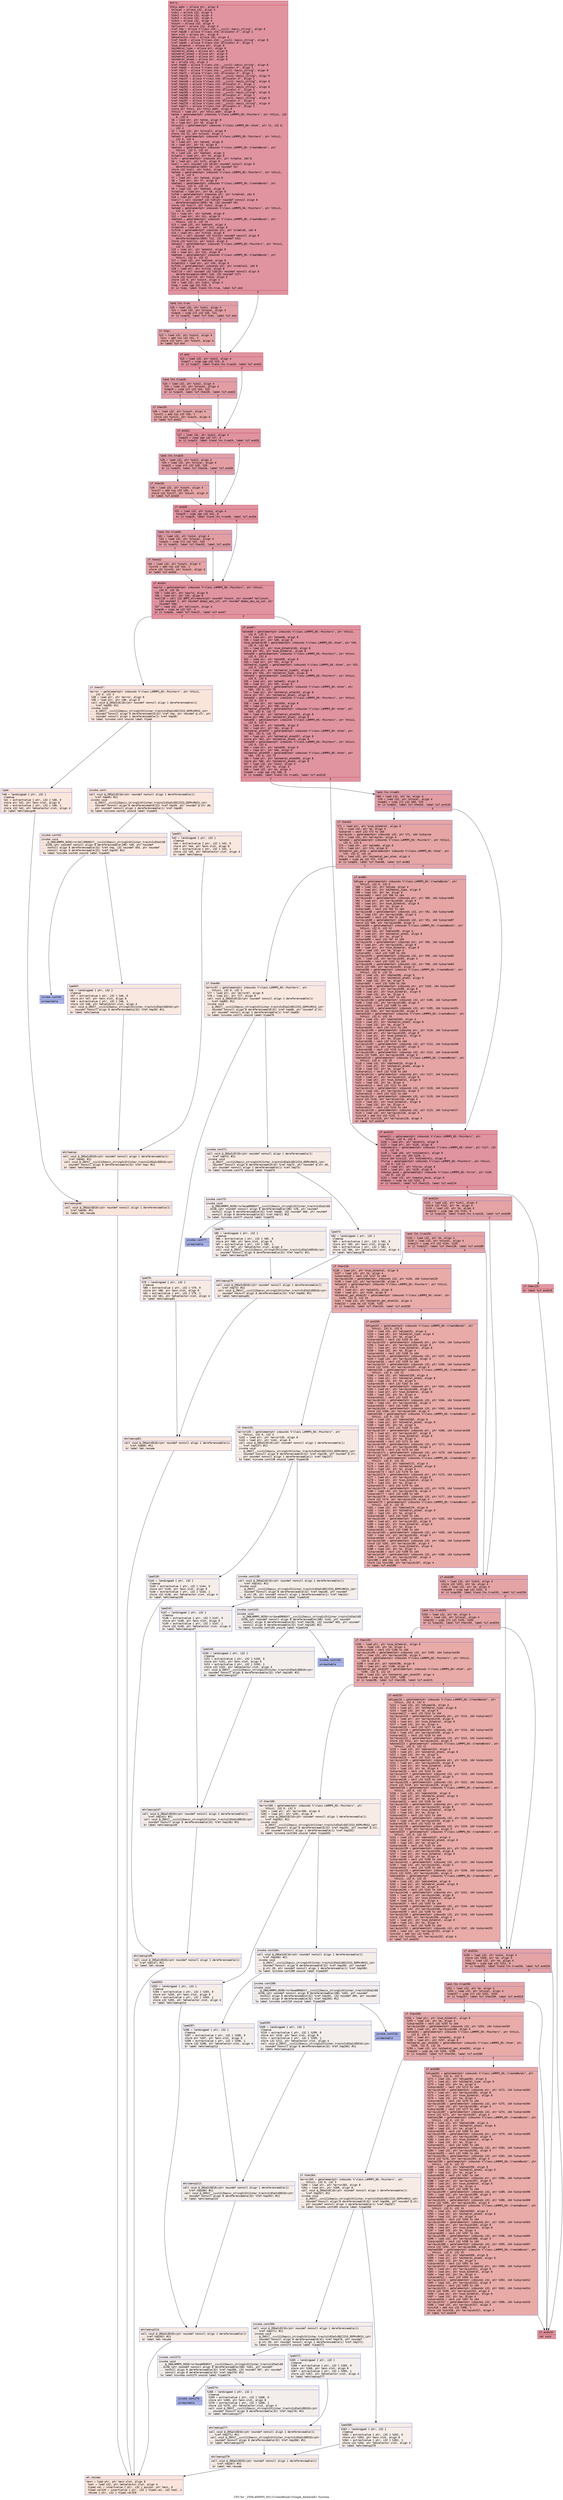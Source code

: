 digraph "CFG for '_ZN9LAMMPS_NS11CreateBonds15single_dihedralEv' function" {
	label="CFG for '_ZN9LAMMPS_NS11CreateBonds15single_dihedralEv' function";

	Node0x56446339e780 [shape=record,color="#b70d28ff", style=filled, fillcolor="#b70d2870" fontname="Courier",label="{entry:\l|  %this.addr = alloca ptr, align 8\l  %nlocal = alloca i32, align 4\l  %idx1 = alloca i32, align 4\l  %idx2 = alloca i32, align 4\l  %idx3 = alloca i32, align 4\l  %idx4 = alloca i32, align 4\l  %count = alloca i32, align 4\l  %allcount = alloca i32, align 4\l  %ref.tmp = alloca %\"class.std::__cxx11::basic_string\", align 8\l  %ref.tmp38 = alloca %\"class.std::allocator.4\", align 1\l  %exn.slot = alloca ptr, align 8\l  %ehselector.slot = alloca i32, align 4\l  %ref.tmp39 = alloca %\"class.std::__cxx11::basic_string\", align 8\l  %ref.tmp40 = alloca %\"class.std::allocator.4\", align 1\l  %num_dihedral = alloca ptr, align 8\l  %dihedral_type = alloca ptr, align 8\l  %dihedral_atom1 = alloca ptr, align 8\l  %dihedral_atom2 = alloca ptr, align 8\l  %dihedral_atom3 = alloca ptr, align 8\l  %dihedral_atom4 = alloca ptr, align 8\l  %m = alloca i32, align 4\l  %ref.tmp68 = alloca %\"class.std::__cxx11::basic_string\", align 8\l  %ref.tmp69 = alloca %\"class.std::allocator.4\", align 1\l  %ref.tmp72 = alloca %\"class.std::__cxx11::basic_string\", align 8\l  %ref.tmp73 = alloca %\"class.std::allocator.4\", align 1\l  %ref.tmp136 = alloca %\"class.std::__cxx11::basic_string\", align 8\l  %ref.tmp137 = alloca %\"class.std::allocator.4\", align 1\l  %ref.tmp140 = alloca %\"class.std::__cxx11::basic_string\", align 8\l  %ref.tmp141 = alloca %\"class.std::allocator.4\", align 1\l  %ref.tmp201 = alloca %\"class.std::__cxx11::basic_string\", align 8\l  %ref.tmp202 = alloca %\"class.std::allocator.4\", align 1\l  %ref.tmp205 = alloca %\"class.std::__cxx11::basic_string\", align 8\l  %ref.tmp206 = alloca %\"class.std::allocator.4\", align 1\l  %ref.tmp266 = alloca %\"class.std::__cxx11::basic_string\", align 8\l  %ref.tmp267 = alloca %\"class.std::allocator.4\", align 1\l  %ref.tmp270 = alloca %\"class.std::__cxx11::basic_string\", align 8\l  %ref.tmp271 = alloca %\"class.std::allocator.4\", align 1\l  store ptr %this, ptr %this.addr, align 8\l  %this1 = load ptr, ptr %this.addr, align 8\l  %atom = getelementptr inbounds %\"class.LAMMPS_NS::Pointers\", ptr %this1, i32\l... 0, i32 6\l  %0 = load ptr, ptr %atom, align 8\l  %1 = load ptr, ptr %0, align 8\l  %nlocal2 = getelementptr inbounds %\"class.LAMMPS_NS::Atom\", ptr %1, i32 0,\l... i32 4\l  %2 = load i32, ptr %nlocal2, align 8\l  store i32 %2, ptr %nlocal, align 4\l  %atom3 = getelementptr inbounds %\"class.LAMMPS_NS::Pointers\", ptr %this1,\l... i32 0, i32 6\l  %3 = load ptr, ptr %atom3, align 8\l  %4 = load ptr, ptr %3, align 8\l  %datom1 = getelementptr inbounds %\"class.LAMMPS_NS::CreateBonds\", ptr\l... %this1, i32 0, i32 12\l  %5 = load i32, ptr %datom1, align 4\l  %vtable = load ptr, ptr %4, align 8\l  %vfn = getelementptr inbounds ptr, ptr %vtable, i64 8\l  %6 = load ptr, ptr %vfn, align 8\l  %call = call noundef i32 %6(ptr noundef nonnull align 8\l... dereferenceable(1856) %4, i32 noundef %5)\l  store i32 %call, ptr %idx1, align 4\l  %atom4 = getelementptr inbounds %\"class.LAMMPS_NS::Pointers\", ptr %this1,\l... i32 0, i32 6\l  %7 = load ptr, ptr %atom4, align 8\l  %8 = load ptr, ptr %7, align 8\l  %datom2 = getelementptr inbounds %\"class.LAMMPS_NS::CreateBonds\", ptr\l... %this1, i32 0, i32 13\l  %9 = load i32, ptr %datom2, align 8\l  %vtable5 = load ptr, ptr %8, align 8\l  %vfn6 = getelementptr inbounds ptr, ptr %vtable5, i64 8\l  %10 = load ptr, ptr %vfn6, align 8\l  %call7 = call noundef i32 %10(ptr noundef nonnull align 8\l... dereferenceable(1856) %8, i32 noundef %9)\l  store i32 %call7, ptr %idx2, align 4\l  %atom8 = getelementptr inbounds %\"class.LAMMPS_NS::Pointers\", ptr %this1,\l... i32 0, i32 6\l  %11 = load ptr, ptr %atom8, align 8\l  %12 = load ptr, ptr %11, align 8\l  %datom3 = getelementptr inbounds %\"class.LAMMPS_NS::CreateBonds\", ptr\l... %this1, i32 0, i32 14\l  %13 = load i32, ptr %datom3, align 4\l  %vtable9 = load ptr, ptr %12, align 8\l  %vfn10 = getelementptr inbounds ptr, ptr %vtable9, i64 8\l  %14 = load ptr, ptr %vfn10, align 8\l  %call11 = call noundef i32 %14(ptr noundef nonnull align 8\l... dereferenceable(1856) %12, i32 noundef %13)\l  store i32 %call11, ptr %idx3, align 4\l  %atom12 = getelementptr inbounds %\"class.LAMMPS_NS::Pointers\", ptr %this1,\l... i32 0, i32 6\l  %15 = load ptr, ptr %atom12, align 8\l  %16 = load ptr, ptr %15, align 8\l  %datom4 = getelementptr inbounds %\"class.LAMMPS_NS::CreateBonds\", ptr\l... %this1, i32 0, i32 15\l  %17 = load i32, ptr %datom4, align 8\l  %vtable13 = load ptr, ptr %16, align 8\l  %vfn14 = getelementptr inbounds ptr, ptr %vtable13, i64 8\l  %18 = load ptr, ptr %vfn14, align 8\l  %call15 = call noundef i32 %18(ptr noundef nonnull align 8\l... dereferenceable(1856) %16, i32 noundef %17)\l  store i32 %call15, ptr %idx4, align 4\l  store i32 0, ptr %count, align 4\l  %19 = load i32, ptr %idx1, align 4\l  %cmp = icmp sge i32 %19, 0\l  br i1 %cmp, label %land.lhs.true, label %if.end\l|{<s0>T|<s1>F}}"];
	Node0x56446339e780:s0 -> Node0x5644633a4210[tooltip="entry -> land.lhs.true\nProbability 50.00%" ];
	Node0x56446339e780:s1 -> Node0x5644633a4290[tooltip="entry -> if.end\nProbability 50.00%" ];
	Node0x5644633a4210 [shape=record,color="#3d50c3ff", style=filled, fillcolor="#be242e70" fontname="Courier",label="{land.lhs.true:\l|  %20 = load i32, ptr %idx1, align 4\l  %21 = load i32, ptr %nlocal, align 4\l  %cmp16 = icmp slt i32 %20, %21\l  br i1 %cmp16, label %if.then, label %if.end\l|{<s0>T|<s1>F}}"];
	Node0x5644633a4210:s0 -> Node0x5644633a4560[tooltip="land.lhs.true -> if.then\nProbability 50.00%" ];
	Node0x5644633a4210:s1 -> Node0x5644633a4290[tooltip="land.lhs.true -> if.end\nProbability 50.00%" ];
	Node0x5644633a4560 [shape=record,color="#3d50c3ff", style=filled, fillcolor="#c5333470" fontname="Courier",label="{if.then:\l|  %22 = load i32, ptr %count, align 4\l  %inc = add nsw i32 %22, 1\l  store i32 %inc, ptr %count, align 4\l  br label %if.end\l}"];
	Node0x5644633a4560 -> Node0x5644633a4290[tooltip="if.then -> if.end\nProbability 100.00%" ];
	Node0x5644633a4290 [shape=record,color="#b70d28ff", style=filled, fillcolor="#b70d2870" fontname="Courier",label="{if.end:\l|  %23 = load i32, ptr %idx2, align 4\l  %cmp17 = icmp sge i32 %23, 0\l  br i1 %cmp17, label %land.lhs.true18, label %if.end22\l|{<s0>T|<s1>F}}"];
	Node0x5644633a4290:s0 -> Node0x5644633a49f0[tooltip="if.end -> land.lhs.true18\nProbability 50.00%" ];
	Node0x5644633a4290:s1 -> Node0x5644633a4a70[tooltip="if.end -> if.end22\nProbability 50.00%" ];
	Node0x5644633a49f0 [shape=record,color="#3d50c3ff", style=filled, fillcolor="#be242e70" fontname="Courier",label="{land.lhs.true18:\l|  %24 = load i32, ptr %idx2, align 4\l  %25 = load i32, ptr %nlocal, align 4\l  %cmp19 = icmp slt i32 %24, %25\l  br i1 %cmp19, label %if.then20, label %if.end22\l|{<s0>T|<s1>F}}"];
	Node0x5644633a49f0:s0 -> Node0x5644633a4d80[tooltip="land.lhs.true18 -> if.then20\nProbability 50.00%" ];
	Node0x5644633a49f0:s1 -> Node0x5644633a4a70[tooltip="land.lhs.true18 -> if.end22\nProbability 50.00%" ];
	Node0x5644633a4d80 [shape=record,color="#3d50c3ff", style=filled, fillcolor="#c5333470" fontname="Courier",label="{if.then20:\l|  %26 = load i32, ptr %count, align 4\l  %inc21 = add nsw i32 %26, 1\l  store i32 %inc21, ptr %count, align 4\l  br label %if.end22\l}"];
	Node0x5644633a4d80 -> Node0x5644633a4a70[tooltip="if.then20 -> if.end22\nProbability 100.00%" ];
	Node0x5644633a4a70 [shape=record,color="#b70d28ff", style=filled, fillcolor="#b70d2870" fontname="Courier",label="{if.end22:\l|  %27 = load i32, ptr %idx3, align 4\l  %cmp23 = icmp sge i32 %27, 0\l  br i1 %cmp23, label %land.lhs.true24, label %if.end28\l|{<s0>T|<s1>F}}"];
	Node0x5644633a4a70:s0 -> Node0x5644633a51f0[tooltip="if.end22 -> land.lhs.true24\nProbability 50.00%" ];
	Node0x5644633a4a70:s1 -> Node0x5644633a5270[tooltip="if.end22 -> if.end28\nProbability 50.00%" ];
	Node0x5644633a51f0 [shape=record,color="#3d50c3ff", style=filled, fillcolor="#be242e70" fontname="Courier",label="{land.lhs.true24:\l|  %28 = load i32, ptr %idx3, align 4\l  %29 = load i32, ptr %nlocal, align 4\l  %cmp25 = icmp slt i32 %28, %29\l  br i1 %cmp25, label %if.then26, label %if.end28\l|{<s0>T|<s1>F}}"];
	Node0x5644633a51f0:s0 -> Node0x5644633a5580[tooltip="land.lhs.true24 -> if.then26\nProbability 50.00%" ];
	Node0x5644633a51f0:s1 -> Node0x5644633a5270[tooltip="land.lhs.true24 -> if.end28\nProbability 50.00%" ];
	Node0x5644633a5580 [shape=record,color="#3d50c3ff", style=filled, fillcolor="#c5333470" fontname="Courier",label="{if.then26:\l|  %30 = load i32, ptr %count, align 4\l  %inc27 = add nsw i32 %30, 1\l  store i32 %inc27, ptr %count, align 4\l  br label %if.end28\l}"];
	Node0x5644633a5580 -> Node0x5644633a5270[tooltip="if.then26 -> if.end28\nProbability 100.00%" ];
	Node0x5644633a5270 [shape=record,color="#b70d28ff", style=filled, fillcolor="#b70d2870" fontname="Courier",label="{if.end28:\l|  %31 = load i32, ptr %idx4, align 4\l  %cmp29 = icmp sge i32 %31, 0\l  br i1 %cmp29, label %land.lhs.true30, label %if.end34\l|{<s0>T|<s1>F}}"];
	Node0x5644633a5270:s0 -> Node0x5644633a59f0[tooltip="if.end28 -> land.lhs.true30\nProbability 50.00%" ];
	Node0x5644633a5270:s1 -> Node0x5644633a5a70[tooltip="if.end28 -> if.end34\nProbability 50.00%" ];
	Node0x5644633a59f0 [shape=record,color="#3d50c3ff", style=filled, fillcolor="#be242e70" fontname="Courier",label="{land.lhs.true30:\l|  %32 = load i32, ptr %idx4, align 4\l  %33 = load i32, ptr %nlocal, align 4\l  %cmp31 = icmp slt i32 %32, %33\l  br i1 %cmp31, label %if.then32, label %if.end34\l|{<s0>T|<s1>F}}"];
	Node0x5644633a59f0:s0 -> Node0x5644633a5d80[tooltip="land.lhs.true30 -> if.then32\nProbability 50.00%" ];
	Node0x5644633a59f0:s1 -> Node0x5644633a5a70[tooltip="land.lhs.true30 -> if.end34\nProbability 50.00%" ];
	Node0x5644633a5d80 [shape=record,color="#3d50c3ff", style=filled, fillcolor="#c5333470" fontname="Courier",label="{if.then32:\l|  %34 = load i32, ptr %count, align 4\l  %inc33 = add nsw i32 %34, 1\l  store i32 %inc33, ptr %count, align 4\l  br label %if.end34\l}"];
	Node0x5644633a5d80 -> Node0x5644633a5a70[tooltip="if.then32 -> if.end34\nProbability 100.00%" ];
	Node0x5644633a5a70 [shape=record,color="#b70d28ff", style=filled, fillcolor="#b70d2870" fontname="Courier",label="{if.end34:\l|  %world = getelementptr inbounds %\"class.LAMMPS_NS::Pointers\", ptr %this1,\l... i32 0, i32 16\l  %35 = load ptr, ptr %world, align 8\l  %36 = load ptr, ptr %35, align 8\l  %call35 = call i32 @MPI_Allreduce(ptr noundef %count, ptr noundef %allcount,\l... i32 noundef 1, ptr noundef @ompi_mpi_int, ptr noundef @ompi_mpi_op_sum, ptr\l... noundef %36)\l  %37 = load i32, ptr %allcount, align 4\l  %cmp36 = icmp ne i32 %37, 4\l  br i1 %cmp36, label %if.then37, label %if.end47\l|{<s0>T|<s1>F}}"];
	Node0x5644633a5a70:s0 -> Node0x5644633a65b0[tooltip="if.end34 -> if.then37\nProbability 0.00%" ];
	Node0x5644633a5a70:s1 -> Node0x5644633a6600[tooltip="if.end34 -> if.end47\nProbability 100.00%" ];
	Node0x5644633a65b0 [shape=record,color="#3d50c3ff", style=filled, fillcolor="#f4c5ad70" fontname="Courier",label="{if.then37:\l|  %error = getelementptr inbounds %\"class.LAMMPS_NS::Pointers\", ptr %this1,\l... i32 0, i32 3\l  %38 = load ptr, ptr %error, align 8\l  %39 = load ptr, ptr %38, align 8\l  call void @_ZNSaIcEC1Ev(ptr noundef nonnull align 1 dereferenceable(1)\l... %ref.tmp38) #11\l  invoke void\l... @_ZNSt7__cxx1112basic_stringIcSt11char_traitsIcESaIcEEC2IS3_EEPKcRKS3_(ptr\l... noundef nonnull align 8 dereferenceable(32) %ref.tmp, ptr noundef @.str, ptr\l... noundef nonnull align 1 dereferenceable(1) %ref.tmp38)\l          to label %invoke.cont unwind label %lpad\l}"];
	Node0x5644633a65b0 -> Node0x5644633a6a90[tooltip="if.then37 -> invoke.cont\nProbability 50.00%" ];
	Node0x5644633a65b0 -> Node0x5644633a6b10[tooltip="if.then37 -> lpad\nProbability 50.00%" ];
	Node0x5644633a6a90 [shape=record,color="#3d50c3ff", style=filled, fillcolor="#f3c7b170" fontname="Courier",label="{invoke.cont:\l|  call void @_ZNSaIcEC1Ev(ptr noundef nonnull align 1 dereferenceable(1)\l... %ref.tmp40) #11\l  invoke void\l... @_ZNSt7__cxx1112basic_stringIcSt11char_traitsIcESaIcEEC2IS3_EEPKcRKS3_(ptr\l... noundef nonnull align 8 dereferenceable(32) %ref.tmp39, ptr noundef @.str.38,\l... ptr noundef nonnull align 1 dereferenceable(1) %ref.tmp40)\l          to label %invoke.cont42 unwind label %lpad41\l}"];
	Node0x5644633a6a90 -> Node0x5644633a6e30[tooltip="invoke.cont -> invoke.cont42\nProbability 50.00%" ];
	Node0x5644633a6a90 -> Node0x5644633a6e80[tooltip="invoke.cont -> lpad41\nProbability 50.00%" ];
	Node0x5644633a6e30 [shape=record,color="#3d50c3ff", style=filled, fillcolor="#f1ccb870" fontname="Courier",label="{invoke.cont42:\l|  invoke void\l... @_ZN9LAMMPS_NS5Error3allERKNSt7__cxx1112basic_stringIcSt11char_traitsIcESaIcEE\l...EiS8_(ptr noundef nonnull align 8 dereferenceable(196) %39, ptr noundef\l... nonnull align 8 dereferenceable(32) %ref.tmp, i32 noundef 454, ptr noundef\l... nonnull align 8 dereferenceable(32) %ref.tmp39) #12\l          to label %invoke.cont44 unwind label %lpad43\l}"];
	Node0x5644633a6e30 -> Node0x5644633a6de0[tooltip="invoke.cont42 -> invoke.cont44\nProbability 0.00%" ];
	Node0x5644633a6e30 -> Node0x5644633a2b10[tooltip="invoke.cont42 -> lpad43\nProbability 100.00%" ];
	Node0x5644633a6de0 [shape=record,color="#3d50c3ff", style=filled, fillcolor="#4358cb70" fontname="Courier",label="{invoke.cont44:\l|  unreachable\l}"];
	Node0x5644633a6b10 [shape=record,color="#3d50c3ff", style=filled, fillcolor="#f3c7b170" fontname="Courier",label="{lpad:\l|  %40 = landingpad \{ ptr, i32 \}\l          cleanup\l  %41 = extractvalue \{ ptr, i32 \} %40, 0\l  store ptr %41, ptr %exn.slot, align 8\l  %42 = extractvalue \{ ptr, i32 \} %40, 1\l  store i32 %42, ptr %ehselector.slot, align 4\l  br label %ehcleanup46\l}"];
	Node0x5644633a6b10 -> Node0x5644633a3010[tooltip="lpad -> ehcleanup46\nProbability 100.00%" ];
	Node0x5644633a6e80 [shape=record,color="#3d50c3ff", style=filled, fillcolor="#f1ccb870" fontname="Courier",label="{lpad41:\l|  %43 = landingpad \{ ptr, i32 \}\l          cleanup\l  %44 = extractvalue \{ ptr, i32 \} %43, 0\l  store ptr %44, ptr %exn.slot, align 8\l  %45 = extractvalue \{ ptr, i32 \} %43, 1\l  store i32 %45, ptr %ehselector.slot, align 4\l  br label %ehcleanup\l}"];
	Node0x5644633a6e80 -> Node0x5644633a7f60[tooltip="lpad41 -> ehcleanup\nProbability 100.00%" ];
	Node0x5644633a2b10 [shape=record,color="#3d50c3ff", style=filled, fillcolor="#f1ccb870" fontname="Courier",label="{lpad43:\l|  %46 = landingpad \{ ptr, i32 \}\l          cleanup\l  %47 = extractvalue \{ ptr, i32 \} %46, 0\l  store ptr %47, ptr %exn.slot, align 8\l  %48 = extractvalue \{ ptr, i32 \} %46, 1\l  store i32 %48, ptr %ehselector.slot, align 4\l  call void @_ZNSt7__cxx1112basic_stringIcSt11char_traitsIcESaIcEED1Ev(ptr\l... noundef nonnull align 8 dereferenceable(32) %ref.tmp39) #11\l  br label %ehcleanup\l}"];
	Node0x5644633a2b10 -> Node0x5644633a7f60[tooltip="lpad43 -> ehcleanup\nProbability 100.00%" ];
	Node0x5644633a7f60 [shape=record,color="#3d50c3ff", style=filled, fillcolor="#f2cab570" fontname="Courier",label="{ehcleanup:\l|  call void @_ZNSaIcED1Ev(ptr noundef nonnull align 1 dereferenceable(1)\l... %ref.tmp40) #11\l  call void @_ZNSt7__cxx1112basic_stringIcSt11char_traitsIcESaIcEED1Ev(ptr\l... noundef nonnull align 8 dereferenceable(32) %ref.tmp) #11\l  br label %ehcleanup46\l}"];
	Node0x5644633a7f60 -> Node0x5644633a3010[tooltip="ehcleanup -> ehcleanup46\nProbability 100.00%" ];
	Node0x5644633a3010 [shape=record,color="#3d50c3ff", style=filled, fillcolor="#f4c5ad70" fontname="Courier",label="{ehcleanup46:\l|  call void @_ZNSaIcED1Ev(ptr noundef nonnull align 1 dereferenceable(1)\l... %ref.tmp38) #11\l  br label %eh.resume\l}"];
	Node0x5644633a3010 -> Node0x5644633a9000[tooltip="ehcleanup46 -> eh.resume\nProbability 100.00%" ];
	Node0x5644633a6600 [shape=record,color="#b70d28ff", style=filled, fillcolor="#b70d2870" fontname="Courier",label="{if.end47:\l|  %atom48 = getelementptr inbounds %\"class.LAMMPS_NS::Pointers\", ptr %this1,\l... i32 0, i32 6\l  %49 = load ptr, ptr %atom48, align 8\l  %50 = load ptr, ptr %49, align 8\l  %num_dihedral49 = getelementptr inbounds %\"class.LAMMPS_NS::Atom\", ptr %50,\l... i32 0, i32 68\l  %51 = load ptr, ptr %num_dihedral49, align 8\l  store ptr %51, ptr %num_dihedral, align 8\l  %atom50 = getelementptr inbounds %\"class.LAMMPS_NS::Pointers\", ptr %this1,\l... i32 0, i32 6\l  %52 = load ptr, ptr %atom50, align 8\l  %53 = load ptr, ptr %52, align 8\l  %dihedral_type51 = getelementptr inbounds %\"class.LAMMPS_NS::Atom\", ptr %53,\l... i32 0, i32 69\l  %54 = load ptr, ptr %dihedral_type51, align 8\l  store ptr %54, ptr %dihedral_type, align 8\l  %atom52 = getelementptr inbounds %\"class.LAMMPS_NS::Pointers\", ptr %this1,\l... i32 0, i32 6\l  %55 = load ptr, ptr %atom52, align 8\l  %56 = load ptr, ptr %55, align 8\l  %dihedral_atom153 = getelementptr inbounds %\"class.LAMMPS_NS::Atom\", ptr\l... %56, i32 0, i32 70\l  %57 = load ptr, ptr %dihedral_atom153, align 8\l  store ptr %57, ptr %dihedral_atom1, align 8\l  %atom54 = getelementptr inbounds %\"class.LAMMPS_NS::Pointers\", ptr %this1,\l... i32 0, i32 6\l  %58 = load ptr, ptr %atom54, align 8\l  %59 = load ptr, ptr %58, align 8\l  %dihedral_atom255 = getelementptr inbounds %\"class.LAMMPS_NS::Atom\", ptr\l... %59, i32 0, i32 71\l  %60 = load ptr, ptr %dihedral_atom255, align 8\l  store ptr %60, ptr %dihedral_atom2, align 8\l  %atom56 = getelementptr inbounds %\"class.LAMMPS_NS::Pointers\", ptr %this1,\l... i32 0, i32 6\l  %61 = load ptr, ptr %atom56, align 8\l  %62 = load ptr, ptr %61, align 8\l  %dihedral_atom357 = getelementptr inbounds %\"class.LAMMPS_NS::Atom\", ptr\l... %62, i32 0, i32 72\l  %63 = load ptr, ptr %dihedral_atom357, align 8\l  store ptr %63, ptr %dihedral_atom3, align 8\l  %atom58 = getelementptr inbounds %\"class.LAMMPS_NS::Pointers\", ptr %this1,\l... i32 0, i32 6\l  %64 = load ptr, ptr %atom58, align 8\l  %65 = load ptr, ptr %64, align 8\l  %dihedral_atom459 = getelementptr inbounds %\"class.LAMMPS_NS::Atom\", ptr\l... %65, i32 0, i32 73\l  %66 = load ptr, ptr %dihedral_atom459, align 8\l  store ptr %66, ptr %dihedral_atom4, align 8\l  %67 = load i32, ptr %idx2, align 4\l  store i32 %67, ptr %m, align 4\l  %68 = load i32, ptr %m, align 4\l  %cmp60 = icmp sge i32 %68, 0\l  br i1 %cmp60, label %land.lhs.true61, label %if.end120\l|{<s0>T|<s1>F}}"];
	Node0x5644633a6600:s0 -> Node0x5644633aab80[tooltip="if.end47 -> land.lhs.true61\nProbability 50.00%" ];
	Node0x5644633a6600:s1 -> Node0x5644633aabd0[tooltip="if.end47 -> if.end120\nProbability 50.00%" ];
	Node0x5644633aab80 [shape=record,color="#3d50c3ff", style=filled, fillcolor="#be242e70" fontname="Courier",label="{land.lhs.true61:\l|  %69 = load i32, ptr %m, align 4\l  %70 = load i32, ptr %nlocal, align 4\l  %cmp62 = icmp slt i32 %69, %70\l  br i1 %cmp62, label %if.then63, label %if.end120\l|{<s0>T|<s1>F}}"];
	Node0x5644633aab80:s0 -> Node0x5644633aae80[tooltip="land.lhs.true61 -> if.then63\nProbability 50.00%" ];
	Node0x5644633aab80:s1 -> Node0x5644633aabd0[tooltip="land.lhs.true61 -> if.end120\nProbability 50.00%" ];
	Node0x5644633aae80 [shape=record,color="#3d50c3ff", style=filled, fillcolor="#c5333470" fontname="Courier",label="{if.then63:\l|  %71 = load ptr, ptr %num_dihedral, align 8\l  %72 = load i32, ptr %m, align 4\l  %idxprom = sext i32 %72 to i64\l  %arrayidx = getelementptr inbounds i32, ptr %71, i64 %idxprom\l  %73 = load i32, ptr %arrayidx, align 4\l  %atom64 = getelementptr inbounds %\"class.LAMMPS_NS::Pointers\", ptr %this1,\l... i32 0, i32 6\l  %74 = load ptr, ptr %atom64, align 8\l  %75 = load ptr, ptr %74, align 8\l  %dihedral_per_atom = getelementptr inbounds %\"class.LAMMPS_NS::Atom\", ptr\l... %75, i32 0, i32 24\l  %76 = load i32, ptr %dihedral_per_atom, align 4\l  %cmp65 = icmp eq i32 %73, %76\l  br i1 %cmp65, label %if.then66, label %if.end82\l|{<s0>T|<s1>F}}"];
	Node0x5644633aae80:s0 -> Node0x5644633ab6f0[tooltip="if.then63 -> if.then66\nProbability 0.00%" ];
	Node0x5644633aae80:s1 -> Node0x5644633ab740[tooltip="if.then63 -> if.end82\nProbability 100.00%" ];
	Node0x5644633ab6f0 [shape=record,color="#3d50c3ff", style=filled, fillcolor="#f1ccb870" fontname="Courier",label="{if.then66:\l|  %error67 = getelementptr inbounds %\"class.LAMMPS_NS::Pointers\", ptr\l... %this1, i32 0, i32 3\l  %77 = load ptr, ptr %error67, align 8\l  %78 = load ptr, ptr %77, align 8\l  call void @_ZNSaIcEC1Ev(ptr noundef nonnull align 1 dereferenceable(1)\l... %ref.tmp69) #11\l  invoke void\l... @_ZNSt7__cxx1112basic_stringIcSt11char_traitsIcESaIcEEC2IS3_EEPKcRKS3_(ptr\l... noundef nonnull align 8 dereferenceable(32) %ref.tmp68, ptr noundef @.str,\l... ptr noundef nonnull align 1 dereferenceable(1) %ref.tmp69)\l          to label %invoke.cont71 unwind label %lpad70\l}"];
	Node0x5644633ab6f0 -> Node0x5644633abba0[tooltip="if.then66 -> invoke.cont71\nProbability 50.00%" ];
	Node0x5644633ab6f0 -> Node0x5644633abbf0[tooltip="if.then66 -> lpad70\nProbability 50.00%" ];
	Node0x5644633abba0 [shape=record,color="#3d50c3ff", style=filled, fillcolor="#eed0c070" fontname="Courier",label="{invoke.cont71:\l|  call void @_ZNSaIcEC1Ev(ptr noundef nonnull align 1 dereferenceable(1)\l... %ref.tmp73) #11\l  invoke void\l... @_ZNSt7__cxx1112basic_stringIcSt11char_traitsIcESaIcEEC2IS3_EEPKcRKS3_(ptr\l... noundef nonnull align 8 dereferenceable(32) %ref.tmp72, ptr noundef @.str.39,\l... ptr noundef nonnull align 1 dereferenceable(1) %ref.tmp73)\l          to label %invoke.cont75 unwind label %lpad74\l}"];
	Node0x5644633abba0 -> Node0x5644633abf70[tooltip="invoke.cont71 -> invoke.cont75\nProbability 50.00%" ];
	Node0x5644633abba0 -> Node0x5644633abfc0[tooltip="invoke.cont71 -> lpad74\nProbability 50.00%" ];
	Node0x5644633abf70 [shape=record,color="#3d50c3ff", style=filled, fillcolor="#ead5c970" fontname="Courier",label="{invoke.cont75:\l|  invoke void\l... @_ZN9LAMMPS_NS5Error3oneERKNSt7__cxx1112basic_stringIcSt11char_traitsIcESaIcEE\l...EiS8_(ptr noundef nonnull align 8 dereferenceable(196) %78, ptr noundef\l... nonnull align 8 dereferenceable(32) %ref.tmp68, i32 noundef 468, ptr noundef\l... nonnull align 8 dereferenceable(32) %ref.tmp72) #12\l          to label %invoke.cont77 unwind label %lpad76\l}"];
	Node0x5644633abf70 -> Node0x5644633abf20[tooltip="invoke.cont75 -> invoke.cont77\nProbability 0.00%" ];
	Node0x5644633abf70 -> Node0x5644633ac2e0[tooltip="invoke.cont75 -> lpad76\nProbability 100.00%" ];
	Node0x5644633abf20 [shape=record,color="#3d50c3ff", style=filled, fillcolor="#3d50c370" fontname="Courier",label="{invoke.cont77:\l|  unreachable\l}"];
	Node0x5644633abbf0 [shape=record,color="#3d50c3ff", style=filled, fillcolor="#eed0c070" fontname="Courier",label="{lpad70:\l|  %79 = landingpad \{ ptr, i32 \}\l          cleanup\l  %80 = extractvalue \{ ptr, i32 \} %79, 0\l  store ptr %80, ptr %exn.slot, align 8\l  %81 = extractvalue \{ ptr, i32 \} %79, 1\l  store i32 %81, ptr %ehselector.slot, align 4\l  br label %ehcleanup81\l}"];
	Node0x5644633abbf0 -> Node0x5644633ac8a0[tooltip="lpad70 -> ehcleanup81\nProbability 100.00%" ];
	Node0x5644633abfc0 [shape=record,color="#3d50c3ff", style=filled, fillcolor="#ead5c970" fontname="Courier",label="{lpad74:\l|  %82 = landingpad \{ ptr, i32 \}\l          cleanup\l  %83 = extractvalue \{ ptr, i32 \} %82, 0\l  store ptr %83, ptr %exn.slot, align 8\l  %84 = extractvalue \{ ptr, i32 \} %82, 1\l  store i32 %84, ptr %ehselector.slot, align 4\l  br label %ehcleanup79\l}"];
	Node0x5644633abfc0 -> Node0x5644633acbf0[tooltip="lpad74 -> ehcleanup79\nProbability 100.00%" ];
	Node0x5644633ac2e0 [shape=record,color="#3d50c3ff", style=filled, fillcolor="#ead5c970" fontname="Courier",label="{lpad76:\l|  %85 = landingpad \{ ptr, i32 \}\l          cleanup\l  %86 = extractvalue \{ ptr, i32 \} %85, 0\l  store ptr %86, ptr %exn.slot, align 8\l  %87 = extractvalue \{ ptr, i32 \} %85, 1\l  store i32 %87, ptr %ehselector.slot, align 4\l  call void @_ZNSt7__cxx1112basic_stringIcSt11char_traitsIcESaIcEED1Ev(ptr\l... noundef nonnull align 8 dereferenceable(32) %ref.tmp72) #11\l  br label %ehcleanup79\l}"];
	Node0x5644633ac2e0 -> Node0x5644633acbf0[tooltip="lpad76 -> ehcleanup79\nProbability 100.00%" ];
	Node0x5644633acbf0 [shape=record,color="#3d50c3ff", style=filled, fillcolor="#eed0c070" fontname="Courier",label="{ehcleanup79:\l|  call void @_ZNSaIcED1Ev(ptr noundef nonnull align 1 dereferenceable(1)\l... %ref.tmp73) #11\l  call void @_ZNSt7__cxx1112basic_stringIcSt11char_traitsIcESaIcEED1Ev(ptr\l... noundef nonnull align 8 dereferenceable(32) %ref.tmp68) #11\l  br label %ehcleanup81\l}"];
	Node0x5644633acbf0 -> Node0x5644633ac8a0[tooltip="ehcleanup79 -> ehcleanup81\nProbability 100.00%" ];
	Node0x5644633ac8a0 [shape=record,color="#3d50c3ff", style=filled, fillcolor="#f1ccb870" fontname="Courier",label="{ehcleanup81:\l|  call void @_ZNSaIcED1Ev(ptr noundef nonnull align 1 dereferenceable(1)\l... %ref.tmp69) #11\l  br label %eh.resume\l}"];
	Node0x5644633ac8a0 -> Node0x5644633a9000[tooltip="ehcleanup81 -> eh.resume\nProbability 100.00%" ];
	Node0x5644633ab740 [shape=record,color="#3d50c3ff", style=filled, fillcolor="#c5333470" fontname="Courier",label="{if.end82:\l|  %dtype = getelementptr inbounds %\"class.LAMMPS_NS::CreateBonds\", ptr\l... %this1, i32 0, i32 6\l  %88 = load i32, ptr %dtype, align 4\l  %89 = load ptr, ptr %dihedral_type, align 8\l  %90 = load i32, ptr %m, align 4\l  %idxprom83 = sext i32 %90 to i64\l  %arrayidx84 = getelementptr inbounds ptr, ptr %89, i64 %idxprom83\l  %91 = load ptr, ptr %arrayidx84, align 8\l  %92 = load ptr, ptr %num_dihedral, align 8\l  %93 = load i32, ptr %m, align 4\l  %idxprom85 = sext i32 %93 to i64\l  %arrayidx86 = getelementptr inbounds i32, ptr %92, i64 %idxprom85\l  %94 = load i32, ptr %arrayidx86, align 4\l  %idxprom87 = sext i32 %94 to i64\l  %arrayidx88 = getelementptr inbounds i32, ptr %91, i64 %idxprom87\l  store i32 %88, ptr %arrayidx88, align 4\l  %datom189 = getelementptr inbounds %\"class.LAMMPS_NS::CreateBonds\", ptr\l... %this1, i32 0, i32 12\l  %95 = load i32, ptr %datom189, align 4\l  %96 = load ptr, ptr %dihedral_atom1, align 8\l  %97 = load i32, ptr %m, align 4\l  %idxprom90 = sext i32 %97 to i64\l  %arrayidx91 = getelementptr inbounds ptr, ptr %96, i64 %idxprom90\l  %98 = load ptr, ptr %arrayidx91, align 8\l  %99 = load ptr, ptr %num_dihedral, align 8\l  %100 = load i32, ptr %m, align 4\l  %idxprom92 = sext i32 %100 to i64\l  %arrayidx93 = getelementptr inbounds i32, ptr %99, i64 %idxprom92\l  %101 = load i32, ptr %arrayidx93, align 4\l  %idxprom94 = sext i32 %101 to i64\l  %arrayidx95 = getelementptr inbounds i32, ptr %98, i64 %idxprom94\l  store i32 %95, ptr %arrayidx95, align 4\l  %datom296 = getelementptr inbounds %\"class.LAMMPS_NS::CreateBonds\", ptr\l... %this1, i32 0, i32 13\l  %102 = load i32, ptr %datom296, align 8\l  %103 = load ptr, ptr %dihedral_atom2, align 8\l  %104 = load i32, ptr %m, align 4\l  %idxprom97 = sext i32 %104 to i64\l  %arrayidx98 = getelementptr inbounds ptr, ptr %103, i64 %idxprom97\l  %105 = load ptr, ptr %arrayidx98, align 8\l  %106 = load ptr, ptr %num_dihedral, align 8\l  %107 = load i32, ptr %m, align 4\l  %idxprom99 = sext i32 %107 to i64\l  %arrayidx100 = getelementptr inbounds i32, ptr %106, i64 %idxprom99\l  %108 = load i32, ptr %arrayidx100, align 4\l  %idxprom101 = sext i32 %108 to i64\l  %arrayidx102 = getelementptr inbounds i32, ptr %105, i64 %idxprom101\l  store i32 %102, ptr %arrayidx102, align 4\l  %datom3103 = getelementptr inbounds %\"class.LAMMPS_NS::CreateBonds\", ptr\l... %this1, i32 0, i32 14\l  %109 = load i32, ptr %datom3103, align 4\l  %110 = load ptr, ptr %dihedral_atom3, align 8\l  %111 = load i32, ptr %m, align 4\l  %idxprom104 = sext i32 %111 to i64\l  %arrayidx105 = getelementptr inbounds ptr, ptr %110, i64 %idxprom104\l  %112 = load ptr, ptr %arrayidx105, align 8\l  %113 = load ptr, ptr %num_dihedral, align 8\l  %114 = load i32, ptr %m, align 4\l  %idxprom106 = sext i32 %114 to i64\l  %arrayidx107 = getelementptr inbounds i32, ptr %113, i64 %idxprom106\l  %115 = load i32, ptr %arrayidx107, align 4\l  %idxprom108 = sext i32 %115 to i64\l  %arrayidx109 = getelementptr inbounds i32, ptr %112, i64 %idxprom108\l  store i32 %109, ptr %arrayidx109, align 4\l  %datom4110 = getelementptr inbounds %\"class.LAMMPS_NS::CreateBonds\", ptr\l... %this1, i32 0, i32 15\l  %116 = load i32, ptr %datom4110, align 8\l  %117 = load ptr, ptr %dihedral_atom4, align 8\l  %118 = load i32, ptr %m, align 4\l  %idxprom111 = sext i32 %118 to i64\l  %arrayidx112 = getelementptr inbounds ptr, ptr %117, i64 %idxprom111\l  %119 = load ptr, ptr %arrayidx112, align 8\l  %120 = load ptr, ptr %num_dihedral, align 8\l  %121 = load i32, ptr %m, align 4\l  %idxprom113 = sext i32 %121 to i64\l  %arrayidx114 = getelementptr inbounds i32, ptr %120, i64 %idxprom113\l  %122 = load i32, ptr %arrayidx114, align 4\l  %idxprom115 = sext i32 %122 to i64\l  %arrayidx116 = getelementptr inbounds i32, ptr %119, i64 %idxprom115\l  store i32 %116, ptr %arrayidx116, align 4\l  %123 = load ptr, ptr %num_dihedral, align 8\l  %124 = load i32, ptr %m, align 4\l  %idxprom117 = sext i32 %124 to i64\l  %arrayidx118 = getelementptr inbounds i32, ptr %123, i64 %idxprom117\l  %125 = load i32, ptr %arrayidx118, align 4\l  %inc119 = add nsw i32 %125, 1\l  store i32 %inc119, ptr %arrayidx118, align 4\l  br label %if.end120\l}"];
	Node0x5644633ab740 -> Node0x5644633aabd0[tooltip="if.end82 -> if.end120\nProbability 100.00%" ];
	Node0x5644633aabd0 [shape=record,color="#b70d28ff", style=filled, fillcolor="#b70d2870" fontname="Courier",label="{if.end120:\l|  %atom121 = getelementptr inbounds %\"class.LAMMPS_NS::Pointers\", ptr\l... %this1, i32 0, i32 6\l  %126 = load ptr, ptr %atom121, align 8\l  %127 = load ptr, ptr %126, align 8\l  %ndihedrals = getelementptr inbounds %\"class.LAMMPS_NS::Atom\", ptr %127, i32\l... 0, i32 15\l  %128 = load i64, ptr %ndihedrals, align 8\l  %inc122 = add nsw i64 %128, 1\l  store i64 %inc122, ptr %ndihedrals, align 8\l  %force = getelementptr inbounds %\"class.LAMMPS_NS::Pointers\", ptr %this1,\l... i32 0, i32 11\l  %129 = load ptr, ptr %force, align 8\l  %130 = load ptr, ptr %129, align 8\l  %newton_bond = getelementptr inbounds %\"class.LAMMPS_NS::Force\", ptr %130,\l... i32 0, i32 23\l  %131 = load i32, ptr %newton_bond, align 8\l  %tobool = icmp ne i32 %131, 0\l  br i1 %tobool, label %if.then123, label %if.end124\l|{<s0>T|<s1>F}}"];
	Node0x5644633aabd0:s0 -> Node0x5644633b18e0[tooltip="if.end120 -> if.then123\nProbability 62.50%" ];
	Node0x5644633aabd0:s1 -> Node0x5644633b1960[tooltip="if.end120 -> if.end124\nProbability 37.50%" ];
	Node0x5644633b18e0 [shape=record,color="#b70d28ff", style=filled, fillcolor="#bb1b2c70" fontname="Courier",label="{if.then123:\l|  br label %if.end319\l}"];
	Node0x5644633b18e0 -> Node0x5644633b1a90[tooltip="if.then123 -> if.end319\nProbability 100.00%" ];
	Node0x5644633b1960 [shape=record,color="#3d50c3ff", style=filled, fillcolor="#c32e3170" fontname="Courier",label="{if.end124:\l|  %132 = load i32, ptr %idx1, align 4\l  store i32 %132, ptr %m, align 4\l  %133 = load i32, ptr %m, align 4\l  %cmp125 = icmp sge i32 %133, 0\l  br i1 %cmp125, label %land.lhs.true126, label %if.end189\l|{<s0>T|<s1>F}}"];
	Node0x5644633b1960:s0 -> Node0x5644633b1e00[tooltip="if.end124 -> land.lhs.true126\nProbability 50.00%" ];
	Node0x5644633b1960:s1 -> Node0x5644633b1ea0[tooltip="if.end124 -> if.end189\nProbability 50.00%" ];
	Node0x5644633b1e00 [shape=record,color="#3d50c3ff", style=filled, fillcolor="#c5333470" fontname="Courier",label="{land.lhs.true126:\l|  %134 = load i32, ptr %m, align 4\l  %135 = load i32, ptr %nlocal, align 4\l  %cmp127 = icmp slt i32 %134, %135\l  br i1 %cmp127, label %if.then128, label %if.end189\l|{<s0>T|<s1>F}}"];
	Node0x5644633b1e00:s0 -> Node0x5644633b2190[tooltip="land.lhs.true126 -> if.then128\nProbability 50.00%" ];
	Node0x5644633b1e00:s1 -> Node0x5644633b1ea0[tooltip="land.lhs.true126 -> if.end189\nProbability 50.00%" ];
	Node0x5644633b2190 [shape=record,color="#3d50c3ff", style=filled, fillcolor="#cc403a70" fontname="Courier",label="{if.then128:\l|  %136 = load ptr, ptr %num_dihedral, align 8\l  %137 = load i32, ptr %m, align 4\l  %idxprom129 = sext i32 %137 to i64\l  %arrayidx130 = getelementptr inbounds i32, ptr %136, i64 %idxprom129\l  %138 = load i32, ptr %arrayidx130, align 4\l  %atom131 = getelementptr inbounds %\"class.LAMMPS_NS::Pointers\", ptr %this1,\l... i32 0, i32 6\l  %139 = load ptr, ptr %atom131, align 8\l  %140 = load ptr, ptr %139, align 8\l  %dihedral_per_atom132 = getelementptr inbounds %\"class.LAMMPS_NS::Atom\", ptr\l... %140, i32 0, i32 24\l  %141 = load i32, ptr %dihedral_per_atom132, align 4\l  %cmp133 = icmp eq i32 %138, %141\l  br i1 %cmp133, label %if.then134, label %if.end150\l|{<s0>T|<s1>F}}"];
	Node0x5644633b2190:s0 -> Node0x5644633b29e0[tooltip="if.then128 -> if.then134\nProbability 0.00%" ];
	Node0x5644633b2190:s1 -> Node0x5644633b2a30[tooltip="if.then128 -> if.end150\nProbability 100.00%" ];
	Node0x5644633b29e0 [shape=record,color="#3d50c3ff", style=filled, fillcolor="#ecd3c570" fontname="Courier",label="{if.then134:\l|  %error135 = getelementptr inbounds %\"class.LAMMPS_NS::Pointers\", ptr\l... %this1, i32 0, i32 3\l  %142 = load ptr, ptr %error135, align 8\l  %143 = load ptr, ptr %142, align 8\l  call void @_ZNSaIcEC1Ev(ptr noundef nonnull align 1 dereferenceable(1)\l... %ref.tmp137) #11\l  invoke void\l... @_ZNSt7__cxx1112basic_stringIcSt11char_traitsIcESaIcEEC2IS3_EEPKcRKS3_(ptr\l... noundef nonnull align 8 dereferenceable(32) %ref.tmp136, ptr noundef @.str,\l... ptr noundef nonnull align 1 dereferenceable(1) %ref.tmp137)\l          to label %invoke.cont139 unwind label %lpad138\l}"];
	Node0x5644633b29e0 -> Node0x5644633a74d0[tooltip="if.then134 -> invoke.cont139\nProbability 50.00%" ];
	Node0x5644633b29e0 -> Node0x5644633a7550[tooltip="if.then134 -> lpad138\nProbability 50.00%" ];
	Node0x5644633a74d0 [shape=record,color="#3d50c3ff", style=filled, fillcolor="#e8d6cc70" fontname="Courier",label="{invoke.cont139:\l|  call void @_ZNSaIcEC1Ev(ptr noundef nonnull align 1 dereferenceable(1)\l... %ref.tmp141) #11\l  invoke void\l... @_ZNSt7__cxx1112basic_stringIcSt11char_traitsIcESaIcEEC2IS3_EEPKcRKS3_(ptr\l... noundef nonnull align 8 dereferenceable(32) %ref.tmp140, ptr noundef\l... @.str.39, ptr noundef nonnull align 1 dereferenceable(1) %ref.tmp141)\l          to label %invoke.cont143 unwind label %lpad142\l}"];
	Node0x5644633a74d0 -> Node0x5644633a7870[tooltip="invoke.cont139 -> invoke.cont143\nProbability 50.00%" ];
	Node0x5644633a74d0 -> Node0x5644633a78c0[tooltip="invoke.cont139 -> lpad142\nProbability 50.00%" ];
	Node0x5644633a7870 [shape=record,color="#3d50c3ff", style=filled, fillcolor="#e3d9d370" fontname="Courier",label="{invoke.cont143:\l|  invoke void\l... @_ZN9LAMMPS_NS5Error3oneERKNSt7__cxx1112basic_stringIcSt11char_traitsIcESaIcEE\l...EiS8_(ptr noundef nonnull align 8 dereferenceable(196) %143, ptr noundef\l... nonnull align 8 dereferenceable(32) %ref.tmp136, i32 noundef 483, ptr noundef\l... nonnull align 8 dereferenceable(32) %ref.tmp140) #12\l          to label %invoke.cont145 unwind label %lpad144\l}"];
	Node0x5644633a7870 -> Node0x5644633a7820[tooltip="invoke.cont143 -> invoke.cont145\nProbability 0.00%" ];
	Node0x5644633a7870 -> Node0x5644633a7be0[tooltip="invoke.cont143 -> lpad144\nProbability 100.00%" ];
	Node0x5644633a7820 [shape=record,color="#3d50c3ff", style=filled, fillcolor="#3d50c370" fontname="Courier",label="{invoke.cont145:\l|  unreachable\l}"];
	Node0x5644633a7550 [shape=record,color="#3d50c3ff", style=filled, fillcolor="#e8d6cc70" fontname="Courier",label="{lpad138:\l|  %144 = landingpad \{ ptr, i32 \}\l          cleanup\l  %145 = extractvalue \{ ptr, i32 \} %144, 0\l  store ptr %145, ptr %exn.slot, align 8\l  %146 = extractvalue \{ ptr, i32 \} %144, 1\l  store i32 %146, ptr %ehselector.slot, align 4\l  br label %ehcleanup149\l}"];
	Node0x5644633a7550 -> Node0x5644633b4740[tooltip="lpad138 -> ehcleanup149\nProbability 100.00%" ];
	Node0x5644633a78c0 [shape=record,color="#3d50c3ff", style=filled, fillcolor="#e3d9d370" fontname="Courier",label="{lpad142:\l|  %147 = landingpad \{ ptr, i32 \}\l          cleanup\l  %148 = extractvalue \{ ptr, i32 \} %147, 0\l  store ptr %148, ptr %exn.slot, align 8\l  %149 = extractvalue \{ ptr, i32 \} %147, 1\l  store i32 %149, ptr %ehselector.slot, align 4\l  br label %ehcleanup147\l}"];
	Node0x5644633a78c0 -> Node0x5644633b4a90[tooltip="lpad142 -> ehcleanup147\nProbability 100.00%" ];
	Node0x5644633a7be0 [shape=record,color="#3d50c3ff", style=filled, fillcolor="#e3d9d370" fontname="Courier",label="{lpad144:\l|  %150 = landingpad \{ ptr, i32 \}\l          cleanup\l  %151 = extractvalue \{ ptr, i32 \} %150, 0\l  store ptr %151, ptr %exn.slot, align 8\l  %152 = extractvalue \{ ptr, i32 \} %150, 1\l  store i32 %152, ptr %ehselector.slot, align 4\l  call void @_ZNSt7__cxx1112basic_stringIcSt11char_traitsIcESaIcEED1Ev(ptr\l... noundef nonnull align 8 dereferenceable(32) %ref.tmp140) #11\l  br label %ehcleanup147\l}"];
	Node0x5644633a7be0 -> Node0x5644633b4a90[tooltip="lpad144 -> ehcleanup147\nProbability 100.00%" ];
	Node0x5644633b4a90 [shape=record,color="#3d50c3ff", style=filled, fillcolor="#e8d6cc70" fontname="Courier",label="{ehcleanup147:\l|  call void @_ZNSaIcED1Ev(ptr noundef nonnull align 1 dereferenceable(1)\l... %ref.tmp141) #11\l  call void @_ZNSt7__cxx1112basic_stringIcSt11char_traitsIcESaIcEED1Ev(ptr\l... noundef nonnull align 8 dereferenceable(32) %ref.tmp136) #11\l  br label %ehcleanup149\l}"];
	Node0x5644633b4a90 -> Node0x5644633b4740[tooltip="ehcleanup147 -> ehcleanup149\nProbability 100.00%" ];
	Node0x5644633b4740 [shape=record,color="#3d50c3ff", style=filled, fillcolor="#ecd3c570" fontname="Courier",label="{ehcleanup149:\l|  call void @_ZNSaIcED1Ev(ptr noundef nonnull align 1 dereferenceable(1)\l... %ref.tmp137) #11\l  br label %eh.resume\l}"];
	Node0x5644633b4740 -> Node0x5644633a9000[tooltip="ehcleanup149 -> eh.resume\nProbability 100.00%" ];
	Node0x5644633b2a30 [shape=record,color="#3d50c3ff", style=filled, fillcolor="#cc403a70" fontname="Courier",label="{if.end150:\l|  %dtype151 = getelementptr inbounds %\"class.LAMMPS_NS::CreateBonds\", ptr\l... %this1, i32 0, i32 6\l  %153 = load i32, ptr %dtype151, align 4\l  %154 = load ptr, ptr %dihedral_type, align 8\l  %155 = load i32, ptr %m, align 4\l  %idxprom152 = sext i32 %155 to i64\l  %arrayidx153 = getelementptr inbounds ptr, ptr %154, i64 %idxprom152\l  %156 = load ptr, ptr %arrayidx153, align 8\l  %157 = load ptr, ptr %num_dihedral, align 8\l  %158 = load i32, ptr %m, align 4\l  %idxprom154 = sext i32 %158 to i64\l  %arrayidx155 = getelementptr inbounds i32, ptr %157, i64 %idxprom154\l  %159 = load i32, ptr %arrayidx155, align 4\l  %idxprom156 = sext i32 %159 to i64\l  %arrayidx157 = getelementptr inbounds i32, ptr %156, i64 %idxprom156\l  store i32 %153, ptr %arrayidx157, align 4\l  %datom1158 = getelementptr inbounds %\"class.LAMMPS_NS::CreateBonds\", ptr\l... %this1, i32 0, i32 12\l  %160 = load i32, ptr %datom1158, align 4\l  %161 = load ptr, ptr %dihedral_atom1, align 8\l  %162 = load i32, ptr %m, align 4\l  %idxprom159 = sext i32 %162 to i64\l  %arrayidx160 = getelementptr inbounds ptr, ptr %161, i64 %idxprom159\l  %163 = load ptr, ptr %arrayidx160, align 8\l  %164 = load ptr, ptr %num_dihedral, align 8\l  %165 = load i32, ptr %m, align 4\l  %idxprom161 = sext i32 %165 to i64\l  %arrayidx162 = getelementptr inbounds i32, ptr %164, i64 %idxprom161\l  %166 = load i32, ptr %arrayidx162, align 4\l  %idxprom163 = sext i32 %166 to i64\l  %arrayidx164 = getelementptr inbounds i32, ptr %163, i64 %idxprom163\l  store i32 %160, ptr %arrayidx164, align 4\l  %datom2165 = getelementptr inbounds %\"class.LAMMPS_NS::CreateBonds\", ptr\l... %this1, i32 0, i32 13\l  %167 = load i32, ptr %datom2165, align 8\l  %168 = load ptr, ptr %dihedral_atom2, align 8\l  %169 = load i32, ptr %m, align 4\l  %idxprom166 = sext i32 %169 to i64\l  %arrayidx167 = getelementptr inbounds ptr, ptr %168, i64 %idxprom166\l  %170 = load ptr, ptr %arrayidx167, align 8\l  %171 = load ptr, ptr %num_dihedral, align 8\l  %172 = load i32, ptr %m, align 4\l  %idxprom168 = sext i32 %172 to i64\l  %arrayidx169 = getelementptr inbounds i32, ptr %171, i64 %idxprom168\l  %173 = load i32, ptr %arrayidx169, align 4\l  %idxprom170 = sext i32 %173 to i64\l  %arrayidx171 = getelementptr inbounds i32, ptr %170, i64 %idxprom170\l  store i32 %167, ptr %arrayidx171, align 4\l  %datom3172 = getelementptr inbounds %\"class.LAMMPS_NS::CreateBonds\", ptr\l... %this1, i32 0, i32 14\l  %174 = load i32, ptr %datom3172, align 4\l  %175 = load ptr, ptr %dihedral_atom3, align 8\l  %176 = load i32, ptr %m, align 4\l  %idxprom173 = sext i32 %176 to i64\l  %arrayidx174 = getelementptr inbounds ptr, ptr %175, i64 %idxprom173\l  %177 = load ptr, ptr %arrayidx174, align 8\l  %178 = load ptr, ptr %num_dihedral, align 8\l  %179 = load i32, ptr %m, align 4\l  %idxprom175 = sext i32 %179 to i64\l  %arrayidx176 = getelementptr inbounds i32, ptr %178, i64 %idxprom175\l  %180 = load i32, ptr %arrayidx176, align 4\l  %idxprom177 = sext i32 %180 to i64\l  %arrayidx178 = getelementptr inbounds i32, ptr %177, i64 %idxprom177\l  store i32 %174, ptr %arrayidx178, align 4\l  %datom4179 = getelementptr inbounds %\"class.LAMMPS_NS::CreateBonds\", ptr\l... %this1, i32 0, i32 15\l  %181 = load i32, ptr %datom4179, align 8\l  %182 = load ptr, ptr %dihedral_atom4, align 8\l  %183 = load i32, ptr %m, align 4\l  %idxprom180 = sext i32 %183 to i64\l  %arrayidx181 = getelementptr inbounds ptr, ptr %182, i64 %idxprom180\l  %184 = load ptr, ptr %arrayidx181, align 8\l  %185 = load ptr, ptr %num_dihedral, align 8\l  %186 = load i32, ptr %m, align 4\l  %idxprom182 = sext i32 %186 to i64\l  %arrayidx183 = getelementptr inbounds i32, ptr %185, i64 %idxprom182\l  %187 = load i32, ptr %arrayidx183, align 4\l  %idxprom184 = sext i32 %187 to i64\l  %arrayidx185 = getelementptr inbounds i32, ptr %184, i64 %idxprom184\l  store i32 %181, ptr %arrayidx185, align 4\l  %188 = load ptr, ptr %num_dihedral, align 8\l  %189 = load i32, ptr %m, align 4\l  %idxprom186 = sext i32 %189 to i64\l  %arrayidx187 = getelementptr inbounds i32, ptr %188, i64 %idxprom186\l  %190 = load i32, ptr %arrayidx187, align 4\l  %inc188 = add nsw i32 %190, 1\l  store i32 %inc188, ptr %arrayidx187, align 4\l  br label %if.end189\l}"];
	Node0x5644633b2a30 -> Node0x5644633b1ea0[tooltip="if.end150 -> if.end189\nProbability 100.00%" ];
	Node0x5644633b1ea0 [shape=record,color="#3d50c3ff", style=filled, fillcolor="#c32e3170" fontname="Courier",label="{if.end189:\l|  %191 = load i32, ptr %idx3, align 4\l  store i32 %191, ptr %m, align 4\l  %192 = load i32, ptr %m, align 4\l  %cmp190 = icmp sge i32 %192, 0\l  br i1 %cmp190, label %land.lhs.true191, label %if.end254\l|{<s0>T|<s1>F}}"];
	Node0x5644633b1ea0:s0 -> Node0x5644633ae180[tooltip="if.end189 -> land.lhs.true191\nProbability 50.00%" ];
	Node0x5644633b1ea0:s1 -> Node0x5644633ae220[tooltip="if.end189 -> if.end254\nProbability 50.00%" ];
	Node0x5644633ae180 [shape=record,color="#3d50c3ff", style=filled, fillcolor="#c5333470" fontname="Courier",label="{land.lhs.true191:\l|  %193 = load i32, ptr %m, align 4\l  %194 = load i32, ptr %nlocal, align 4\l  %cmp192 = icmp slt i32 %193, %194\l  br i1 %cmp192, label %if.then193, label %if.end254\l|{<s0>T|<s1>F}}"];
	Node0x5644633ae180:s0 -> Node0x5644633ae510[tooltip="land.lhs.true191 -> if.then193\nProbability 50.00%" ];
	Node0x5644633ae180:s1 -> Node0x5644633ae220[tooltip="land.lhs.true191 -> if.end254\nProbability 50.00%" ];
	Node0x5644633ae510 [shape=record,color="#3d50c3ff", style=filled, fillcolor="#cc403a70" fontname="Courier",label="{if.then193:\l|  %195 = load ptr, ptr %num_dihedral, align 8\l  %196 = load i32, ptr %m, align 4\l  %idxprom194 = sext i32 %196 to i64\l  %arrayidx195 = getelementptr inbounds i32, ptr %195, i64 %idxprom194\l  %197 = load i32, ptr %arrayidx195, align 4\l  %atom196 = getelementptr inbounds %\"class.LAMMPS_NS::Pointers\", ptr %this1,\l... i32 0, i32 6\l  %198 = load ptr, ptr %atom196, align 8\l  %199 = load ptr, ptr %198, align 8\l  %dihedral_per_atom197 = getelementptr inbounds %\"class.LAMMPS_NS::Atom\", ptr\l... %199, i32 0, i32 24\l  %200 = load i32, ptr %dihedral_per_atom197, align 4\l  %cmp198 = icmp eq i32 %197, %200\l  br i1 %cmp198, label %if.then199, label %if.end215\l|{<s0>T|<s1>F}}"];
	Node0x5644633ae510:s0 -> Node0x5644633aed60[tooltip="if.then193 -> if.then199\nProbability 0.00%" ];
	Node0x5644633ae510:s1 -> Node0x5644633aedb0[tooltip="if.then193 -> if.end215\nProbability 100.00%" ];
	Node0x5644633aed60 [shape=record,color="#3d50c3ff", style=filled, fillcolor="#ecd3c570" fontname="Courier",label="{if.then199:\l|  %error200 = getelementptr inbounds %\"class.LAMMPS_NS::Pointers\", ptr\l... %this1, i32 0, i32 3\l  %201 = load ptr, ptr %error200, align 8\l  %202 = load ptr, ptr %201, align 8\l  call void @_ZNSaIcEC1Ev(ptr noundef nonnull align 1 dereferenceable(1)\l... %ref.tmp202) #11\l  invoke void\l... @_ZNSt7__cxx1112basic_stringIcSt11char_traitsIcESaIcEEC2IS3_EEPKcRKS3_(ptr\l... noundef nonnull align 8 dereferenceable(32) %ref.tmp201, ptr noundef @.str,\l... ptr noundef nonnull align 1 dereferenceable(1) %ref.tmp202)\l          to label %invoke.cont204 unwind label %lpad203\l}"];
	Node0x5644633aed60 -> Node0x5644633ba9e0[tooltip="if.then199 -> invoke.cont204\nProbability 50.00%" ];
	Node0x5644633aed60 -> Node0x5644633baa60[tooltip="if.then199 -> lpad203\nProbability 50.00%" ];
	Node0x5644633ba9e0 [shape=record,color="#3d50c3ff", style=filled, fillcolor="#e8d6cc70" fontname="Courier",label="{invoke.cont204:\l|  call void @_ZNSaIcEC1Ev(ptr noundef nonnull align 1 dereferenceable(1)\l... %ref.tmp206) #11\l  invoke void\l... @_ZNSt7__cxx1112basic_stringIcSt11char_traitsIcESaIcEEC2IS3_EEPKcRKS3_(ptr\l... noundef nonnull align 8 dereferenceable(32) %ref.tmp205, ptr noundef\l... @.str.39, ptr noundef nonnull align 1 dereferenceable(1) %ref.tmp206)\l          to label %invoke.cont208 unwind label %lpad207\l}"];
	Node0x5644633ba9e0 -> Node0x5644633bad80[tooltip="invoke.cont204 -> invoke.cont208\nProbability 50.00%" ];
	Node0x5644633ba9e0 -> Node0x5644633badd0[tooltip="invoke.cont204 -> lpad207\nProbability 50.00%" ];
	Node0x5644633bad80 [shape=record,color="#3d50c3ff", style=filled, fillcolor="#e3d9d370" fontname="Courier",label="{invoke.cont208:\l|  invoke void\l... @_ZN9LAMMPS_NS5Error3oneERKNSt7__cxx1112basic_stringIcSt11char_traitsIcESaIcEE\l...EiS8_(ptr noundef nonnull align 8 dereferenceable(196) %202, ptr noundef\l... nonnull align 8 dereferenceable(32) %ref.tmp201, i32 noundef 495, ptr noundef\l... nonnull align 8 dereferenceable(32) %ref.tmp205) #12\l          to label %invoke.cont210 unwind label %lpad209\l}"];
	Node0x5644633bad80 -> Node0x5644633bad30[tooltip="invoke.cont208 -> invoke.cont210\nProbability 0.00%" ];
	Node0x5644633bad80 -> Node0x5644633bb090[tooltip="invoke.cont208 -> lpad209\nProbability 100.00%" ];
	Node0x5644633bad30 [shape=record,color="#3d50c3ff", style=filled, fillcolor="#3d50c370" fontname="Courier",label="{invoke.cont210:\l|  unreachable\l}"];
	Node0x5644633baa60 [shape=record,color="#3d50c3ff", style=filled, fillcolor="#e8d6cc70" fontname="Courier",label="{lpad203:\l|  %203 = landingpad \{ ptr, i32 \}\l          cleanup\l  %204 = extractvalue \{ ptr, i32 \} %203, 0\l  store ptr %204, ptr %exn.slot, align 8\l  %205 = extractvalue \{ ptr, i32 \} %203, 1\l  store i32 %205, ptr %ehselector.slot, align 4\l  br label %ehcleanup214\l}"];
	Node0x5644633baa60 -> Node0x5644633bb650[tooltip="lpad203 -> ehcleanup214\nProbability 100.00%" ];
	Node0x5644633badd0 [shape=record,color="#3d50c3ff", style=filled, fillcolor="#e3d9d370" fontname="Courier",label="{lpad207:\l|  %206 = landingpad \{ ptr, i32 \}\l          cleanup\l  %207 = extractvalue \{ ptr, i32 \} %206, 0\l  store ptr %207, ptr %exn.slot, align 8\l  %208 = extractvalue \{ ptr, i32 \} %206, 1\l  store i32 %208, ptr %ehselector.slot, align 4\l  br label %ehcleanup212\l}"];
	Node0x5644633badd0 -> Node0x5644633bb9a0[tooltip="lpad207 -> ehcleanup212\nProbability 100.00%" ];
	Node0x5644633bb090 [shape=record,color="#3d50c3ff", style=filled, fillcolor="#e3d9d370" fontname="Courier",label="{lpad209:\l|  %209 = landingpad \{ ptr, i32 \}\l          cleanup\l  %210 = extractvalue \{ ptr, i32 \} %209, 0\l  store ptr %210, ptr %exn.slot, align 8\l  %211 = extractvalue \{ ptr, i32 \} %209, 1\l  store i32 %211, ptr %ehselector.slot, align 4\l  call void @_ZNSt7__cxx1112basic_stringIcSt11char_traitsIcESaIcEED1Ev(ptr\l... noundef nonnull align 8 dereferenceable(32) %ref.tmp205) #11\l  br label %ehcleanup212\l}"];
	Node0x5644633bb090 -> Node0x5644633bb9a0[tooltip="lpad209 -> ehcleanup212\nProbability 100.00%" ];
	Node0x5644633bb9a0 [shape=record,color="#3d50c3ff", style=filled, fillcolor="#e8d6cc70" fontname="Courier",label="{ehcleanup212:\l|  call void @_ZNSaIcED1Ev(ptr noundef nonnull align 1 dereferenceable(1)\l... %ref.tmp206) #11\l  call void @_ZNSt7__cxx1112basic_stringIcSt11char_traitsIcESaIcEED1Ev(ptr\l... noundef nonnull align 8 dereferenceable(32) %ref.tmp201) #11\l  br label %ehcleanup214\l}"];
	Node0x5644633bb9a0 -> Node0x5644633bb650[tooltip="ehcleanup212 -> ehcleanup214\nProbability 100.00%" ];
	Node0x5644633bb650 [shape=record,color="#3d50c3ff", style=filled, fillcolor="#ecd3c570" fontname="Courier",label="{ehcleanup214:\l|  call void @_ZNSaIcED1Ev(ptr noundef nonnull align 1 dereferenceable(1)\l... %ref.tmp202) #11\l  br label %eh.resume\l}"];
	Node0x5644633bb650 -> Node0x5644633a9000[tooltip="ehcleanup214 -> eh.resume\nProbability 100.00%" ];
	Node0x5644633aedb0 [shape=record,color="#3d50c3ff", style=filled, fillcolor="#cc403a70" fontname="Courier",label="{if.end215:\l|  %dtype216 = getelementptr inbounds %\"class.LAMMPS_NS::CreateBonds\", ptr\l... %this1, i32 0, i32 6\l  %212 = load i32, ptr %dtype216, align 4\l  %213 = load ptr, ptr %dihedral_type, align 8\l  %214 = load i32, ptr %m, align 4\l  %idxprom217 = sext i32 %214 to i64\l  %arrayidx218 = getelementptr inbounds ptr, ptr %213, i64 %idxprom217\l  %215 = load ptr, ptr %arrayidx218, align 8\l  %216 = load ptr, ptr %num_dihedral, align 8\l  %217 = load i32, ptr %m, align 4\l  %idxprom219 = sext i32 %217 to i64\l  %arrayidx220 = getelementptr inbounds i32, ptr %216, i64 %idxprom219\l  %218 = load i32, ptr %arrayidx220, align 4\l  %idxprom221 = sext i32 %218 to i64\l  %arrayidx222 = getelementptr inbounds i32, ptr %215, i64 %idxprom221\l  store i32 %212, ptr %arrayidx222, align 4\l  %datom1223 = getelementptr inbounds %\"class.LAMMPS_NS::CreateBonds\", ptr\l... %this1, i32 0, i32 12\l  %219 = load i32, ptr %datom1223, align 4\l  %220 = load ptr, ptr %dihedral_atom1, align 8\l  %221 = load i32, ptr %m, align 4\l  %idxprom224 = sext i32 %221 to i64\l  %arrayidx225 = getelementptr inbounds ptr, ptr %220, i64 %idxprom224\l  %222 = load ptr, ptr %arrayidx225, align 8\l  %223 = load ptr, ptr %num_dihedral, align 8\l  %224 = load i32, ptr %m, align 4\l  %idxprom226 = sext i32 %224 to i64\l  %arrayidx227 = getelementptr inbounds i32, ptr %223, i64 %idxprom226\l  %225 = load i32, ptr %arrayidx227, align 4\l  %idxprom228 = sext i32 %225 to i64\l  %arrayidx229 = getelementptr inbounds i32, ptr %222, i64 %idxprom228\l  store i32 %219, ptr %arrayidx229, align 4\l  %datom2230 = getelementptr inbounds %\"class.LAMMPS_NS::CreateBonds\", ptr\l... %this1, i32 0, i32 13\l  %226 = load i32, ptr %datom2230, align 8\l  %227 = load ptr, ptr %dihedral_atom2, align 8\l  %228 = load i32, ptr %m, align 4\l  %idxprom231 = sext i32 %228 to i64\l  %arrayidx232 = getelementptr inbounds ptr, ptr %227, i64 %idxprom231\l  %229 = load ptr, ptr %arrayidx232, align 8\l  %230 = load ptr, ptr %num_dihedral, align 8\l  %231 = load i32, ptr %m, align 4\l  %idxprom233 = sext i32 %231 to i64\l  %arrayidx234 = getelementptr inbounds i32, ptr %230, i64 %idxprom233\l  %232 = load i32, ptr %arrayidx234, align 4\l  %idxprom235 = sext i32 %232 to i64\l  %arrayidx236 = getelementptr inbounds i32, ptr %229, i64 %idxprom235\l  store i32 %226, ptr %arrayidx236, align 4\l  %datom3237 = getelementptr inbounds %\"class.LAMMPS_NS::CreateBonds\", ptr\l... %this1, i32 0, i32 14\l  %233 = load i32, ptr %datom3237, align 4\l  %234 = load ptr, ptr %dihedral_atom3, align 8\l  %235 = load i32, ptr %m, align 4\l  %idxprom238 = sext i32 %235 to i64\l  %arrayidx239 = getelementptr inbounds ptr, ptr %234, i64 %idxprom238\l  %236 = load ptr, ptr %arrayidx239, align 8\l  %237 = load ptr, ptr %num_dihedral, align 8\l  %238 = load i32, ptr %m, align 4\l  %idxprom240 = sext i32 %238 to i64\l  %arrayidx241 = getelementptr inbounds i32, ptr %237, i64 %idxprom240\l  %239 = load i32, ptr %arrayidx241, align 4\l  %idxprom242 = sext i32 %239 to i64\l  %arrayidx243 = getelementptr inbounds i32, ptr %236, i64 %idxprom242\l  store i32 %233, ptr %arrayidx243, align 4\l  %datom4244 = getelementptr inbounds %\"class.LAMMPS_NS::CreateBonds\", ptr\l... %this1, i32 0, i32 15\l  %240 = load i32, ptr %datom4244, align 8\l  %241 = load ptr, ptr %dihedral_atom4, align 8\l  %242 = load i32, ptr %m, align 4\l  %idxprom245 = sext i32 %242 to i64\l  %arrayidx246 = getelementptr inbounds ptr, ptr %241, i64 %idxprom245\l  %243 = load ptr, ptr %arrayidx246, align 8\l  %244 = load ptr, ptr %num_dihedral, align 8\l  %245 = load i32, ptr %m, align 4\l  %idxprom247 = sext i32 %245 to i64\l  %arrayidx248 = getelementptr inbounds i32, ptr %244, i64 %idxprom247\l  %246 = load i32, ptr %arrayidx248, align 4\l  %idxprom249 = sext i32 %246 to i64\l  %arrayidx250 = getelementptr inbounds i32, ptr %243, i64 %idxprom249\l  store i32 %240, ptr %arrayidx250, align 4\l  %247 = load ptr, ptr %num_dihedral, align 8\l  %248 = load i32, ptr %m, align 4\l  %idxprom251 = sext i32 %248 to i64\l  %arrayidx252 = getelementptr inbounds i32, ptr %247, i64 %idxprom251\l  %249 = load i32, ptr %arrayidx252, align 4\l  %inc253 = add nsw i32 %249, 1\l  store i32 %inc253, ptr %arrayidx252, align 4\l  br label %if.end254\l}"];
	Node0x5644633aedb0 -> Node0x5644633ae220[tooltip="if.end215 -> if.end254\nProbability 100.00%" ];
	Node0x5644633ae220 [shape=record,color="#3d50c3ff", style=filled, fillcolor="#c32e3170" fontname="Courier",label="{if.end254:\l|  %250 = load i32, ptr %idx4, align 4\l  store i32 %250, ptr %m, align 4\l  %251 = load i32, ptr %m, align 4\l  %cmp255 = icmp sge i32 %251, 0\l  br i1 %cmp255, label %land.lhs.true256, label %if.end319\l|{<s0>T|<s1>F}}"];
	Node0x5644633ae220:s0 -> Node0x5644633bf880[tooltip="if.end254 -> land.lhs.true256\nProbability 50.00%" ];
	Node0x5644633ae220:s1 -> Node0x5644633b1a90[tooltip="if.end254 -> if.end319\nProbability 50.00%" ];
	Node0x5644633bf880 [shape=record,color="#3d50c3ff", style=filled, fillcolor="#c5333470" fontname="Courier",label="{land.lhs.true256:\l|  %252 = load i32, ptr %m, align 4\l  %253 = load i32, ptr %nlocal, align 4\l  %cmp257 = icmp slt i32 %252, %253\l  br i1 %cmp257, label %if.then258, label %if.end319\l|{<s0>T|<s1>F}}"];
	Node0x5644633bf880:s0 -> Node0x5644633bfb90[tooltip="land.lhs.true256 -> if.then258\nProbability 50.00%" ];
	Node0x5644633bf880:s1 -> Node0x5644633b1a90[tooltip="land.lhs.true256 -> if.end319\nProbability 50.00%" ];
	Node0x5644633bfb90 [shape=record,color="#3d50c3ff", style=filled, fillcolor="#cc403a70" fontname="Courier",label="{if.then258:\l|  %254 = load ptr, ptr %num_dihedral, align 8\l  %255 = load i32, ptr %m, align 4\l  %idxprom259 = sext i32 %255 to i64\l  %arrayidx260 = getelementptr inbounds i32, ptr %254, i64 %idxprom259\l  %256 = load i32, ptr %arrayidx260, align 4\l  %atom261 = getelementptr inbounds %\"class.LAMMPS_NS::Pointers\", ptr %this1,\l... i32 0, i32 6\l  %257 = load ptr, ptr %atom261, align 8\l  %258 = load ptr, ptr %257, align 8\l  %dihedral_per_atom262 = getelementptr inbounds %\"class.LAMMPS_NS::Atom\", ptr\l... %258, i32 0, i32 24\l  %259 = load i32, ptr %dihedral_per_atom262, align 4\l  %cmp263 = icmp eq i32 %256, %259\l  br i1 %cmp263, label %if.then264, label %if.end280\l|{<s0>T|<s1>F}}"];
	Node0x5644633bfb90:s0 -> Node0x5644633c03e0[tooltip="if.then258 -> if.then264\nProbability 0.00%" ];
	Node0x5644633bfb90:s1 -> Node0x5644633c0430[tooltip="if.then258 -> if.end280\nProbability 100.00%" ];
	Node0x5644633c03e0 [shape=record,color="#3d50c3ff", style=filled, fillcolor="#ecd3c570" fontname="Courier",label="{if.then264:\l|  %error265 = getelementptr inbounds %\"class.LAMMPS_NS::Pointers\", ptr\l... %this1, i32 0, i32 3\l  %260 = load ptr, ptr %error265, align 8\l  %261 = load ptr, ptr %260, align 8\l  call void @_ZNSaIcEC1Ev(ptr noundef nonnull align 1 dereferenceable(1)\l... %ref.tmp267) #11\l  invoke void\l... @_ZNSt7__cxx1112basic_stringIcSt11char_traitsIcESaIcEEC2IS3_EEPKcRKS3_(ptr\l... noundef nonnull align 8 dereferenceable(32) %ref.tmp266, ptr noundef @.str,\l... ptr noundef nonnull align 1 dereferenceable(1) %ref.tmp267)\l          to label %invoke.cont269 unwind label %lpad268\l}"];
	Node0x5644633c03e0 -> Node0x5644633c0870[tooltip="if.then264 -> invoke.cont269\nProbability 50.00%" ];
	Node0x5644633c03e0 -> Node0x5644633c08f0[tooltip="if.then264 -> lpad268\nProbability 50.00%" ];
	Node0x5644633c0870 [shape=record,color="#3d50c3ff", style=filled, fillcolor="#e8d6cc70" fontname="Courier",label="{invoke.cont269:\l|  call void @_ZNSaIcEC1Ev(ptr noundef nonnull align 1 dereferenceable(1)\l... %ref.tmp271) #11\l  invoke void\l... @_ZNSt7__cxx1112basic_stringIcSt11char_traitsIcESaIcEEC2IS3_EEPKcRKS3_(ptr\l... noundef nonnull align 8 dereferenceable(32) %ref.tmp270, ptr noundef\l... @.str.39, ptr noundef nonnull align 1 dereferenceable(1) %ref.tmp271)\l          to label %invoke.cont273 unwind label %lpad272\l}"];
	Node0x5644633c0870 -> Node0x5644633c0c10[tooltip="invoke.cont269 -> invoke.cont273\nProbability 50.00%" ];
	Node0x5644633c0870 -> Node0x5644633c0c60[tooltip="invoke.cont269 -> lpad272\nProbability 50.00%" ];
	Node0x5644633c0c10 [shape=record,color="#3d50c3ff", style=filled, fillcolor="#e3d9d370" fontname="Courier",label="{invoke.cont273:\l|  invoke void\l... @_ZN9LAMMPS_NS5Error3oneERKNSt7__cxx1112basic_stringIcSt11char_traitsIcESaIcEE\l...EiS8_(ptr noundef nonnull align 8 dereferenceable(196) %261, ptr noundef\l... nonnull align 8 dereferenceable(32) %ref.tmp266, i32 noundef 507, ptr noundef\l... nonnull align 8 dereferenceable(32) %ref.tmp270) #12\l          to label %invoke.cont275 unwind label %lpad274\l}"];
	Node0x5644633c0c10 -> Node0x5644633c0bc0[tooltip="invoke.cont273 -> invoke.cont275\nProbability 0.00%" ];
	Node0x5644633c0c10 -> Node0x5644633c0ec0[tooltip="invoke.cont273 -> lpad274\nProbability 100.00%" ];
	Node0x5644633c0bc0 [shape=record,color="#3d50c3ff", style=filled, fillcolor="#3d50c370" fontname="Courier",label="{invoke.cont275:\l|  unreachable\l}"];
	Node0x5644633c08f0 [shape=record,color="#3d50c3ff", style=filled, fillcolor="#e8d6cc70" fontname="Courier",label="{lpad268:\l|  %262 = landingpad \{ ptr, i32 \}\l          cleanup\l  %263 = extractvalue \{ ptr, i32 \} %262, 0\l  store ptr %263, ptr %exn.slot, align 8\l  %264 = extractvalue \{ ptr, i32 \} %262, 1\l  store i32 %264, ptr %ehselector.slot, align 4\l  br label %ehcleanup279\l}"];
	Node0x5644633c08f0 -> Node0x5644633c1480[tooltip="lpad268 -> ehcleanup279\nProbability 100.00%" ];
	Node0x5644633c0c60 [shape=record,color="#3d50c3ff", style=filled, fillcolor="#e3d9d370" fontname="Courier",label="{lpad272:\l|  %265 = landingpad \{ ptr, i32 \}\l          cleanup\l  %266 = extractvalue \{ ptr, i32 \} %265, 0\l  store ptr %266, ptr %exn.slot, align 8\l  %267 = extractvalue \{ ptr, i32 \} %265, 1\l  store i32 %267, ptr %ehselector.slot, align 4\l  br label %ehcleanup277\l}"];
	Node0x5644633c0c60 -> Node0x5644633c17d0[tooltip="lpad272 -> ehcleanup277\nProbability 100.00%" ];
	Node0x5644633c0ec0 [shape=record,color="#3d50c3ff", style=filled, fillcolor="#e3d9d370" fontname="Courier",label="{lpad274:\l|  %268 = landingpad \{ ptr, i32 \}\l          cleanup\l  %269 = extractvalue \{ ptr, i32 \} %268, 0\l  store ptr %269, ptr %exn.slot, align 8\l  %270 = extractvalue \{ ptr, i32 \} %268, 1\l  store i32 %270, ptr %ehselector.slot, align 4\l  call void @_ZNSt7__cxx1112basic_stringIcSt11char_traitsIcESaIcEED1Ev(ptr\l... noundef nonnull align 8 dereferenceable(32) %ref.tmp270) #11\l  br label %ehcleanup277\l}"];
	Node0x5644633c0ec0 -> Node0x5644633c17d0[tooltip="lpad274 -> ehcleanup277\nProbability 100.00%" ];
	Node0x5644633c17d0 [shape=record,color="#3d50c3ff", style=filled, fillcolor="#e8d6cc70" fontname="Courier",label="{ehcleanup277:\l|  call void @_ZNSaIcED1Ev(ptr noundef nonnull align 1 dereferenceable(1)\l... %ref.tmp271) #11\l  call void @_ZNSt7__cxx1112basic_stringIcSt11char_traitsIcESaIcEED1Ev(ptr\l... noundef nonnull align 8 dereferenceable(32) %ref.tmp266) #11\l  br label %ehcleanup279\l}"];
	Node0x5644633c17d0 -> Node0x5644633c1480[tooltip="ehcleanup277 -> ehcleanup279\nProbability 100.00%" ];
	Node0x5644633c1480 [shape=record,color="#3d50c3ff", style=filled, fillcolor="#ecd3c570" fontname="Courier",label="{ehcleanup279:\l|  call void @_ZNSaIcED1Ev(ptr noundef nonnull align 1 dereferenceable(1)\l... %ref.tmp267) #11\l  br label %eh.resume\l}"];
	Node0x5644633c1480 -> Node0x5644633a9000[tooltip="ehcleanup279 -> eh.resume\nProbability 100.00%" ];
	Node0x5644633c0430 [shape=record,color="#3d50c3ff", style=filled, fillcolor="#cc403a70" fontname="Courier",label="{if.end280:\l|  %dtype281 = getelementptr inbounds %\"class.LAMMPS_NS::CreateBonds\", ptr\l... %this1, i32 0, i32 6\l  %271 = load i32, ptr %dtype281, align 4\l  %272 = load ptr, ptr %dihedral_type, align 8\l  %273 = load i32, ptr %m, align 4\l  %idxprom282 = sext i32 %273 to i64\l  %arrayidx283 = getelementptr inbounds ptr, ptr %272, i64 %idxprom282\l  %274 = load ptr, ptr %arrayidx283, align 8\l  %275 = load ptr, ptr %num_dihedral, align 8\l  %276 = load i32, ptr %m, align 4\l  %idxprom284 = sext i32 %276 to i64\l  %arrayidx285 = getelementptr inbounds i32, ptr %275, i64 %idxprom284\l  %277 = load i32, ptr %arrayidx285, align 4\l  %idxprom286 = sext i32 %277 to i64\l  %arrayidx287 = getelementptr inbounds i32, ptr %274, i64 %idxprom286\l  store i32 %271, ptr %arrayidx287, align 4\l  %datom1288 = getelementptr inbounds %\"class.LAMMPS_NS::CreateBonds\", ptr\l... %this1, i32 0, i32 12\l  %278 = load i32, ptr %datom1288, align 4\l  %279 = load ptr, ptr %dihedral_atom1, align 8\l  %280 = load i32, ptr %m, align 4\l  %idxprom289 = sext i32 %280 to i64\l  %arrayidx290 = getelementptr inbounds ptr, ptr %279, i64 %idxprom289\l  %281 = load ptr, ptr %arrayidx290, align 8\l  %282 = load ptr, ptr %num_dihedral, align 8\l  %283 = load i32, ptr %m, align 4\l  %idxprom291 = sext i32 %283 to i64\l  %arrayidx292 = getelementptr inbounds i32, ptr %282, i64 %idxprom291\l  %284 = load i32, ptr %arrayidx292, align 4\l  %idxprom293 = sext i32 %284 to i64\l  %arrayidx294 = getelementptr inbounds i32, ptr %281, i64 %idxprom293\l  store i32 %278, ptr %arrayidx294, align 4\l  %datom2295 = getelementptr inbounds %\"class.LAMMPS_NS::CreateBonds\", ptr\l... %this1, i32 0, i32 13\l  %285 = load i32, ptr %datom2295, align 8\l  %286 = load ptr, ptr %dihedral_atom2, align 8\l  %287 = load i32, ptr %m, align 4\l  %idxprom296 = sext i32 %287 to i64\l  %arrayidx297 = getelementptr inbounds ptr, ptr %286, i64 %idxprom296\l  %288 = load ptr, ptr %arrayidx297, align 8\l  %289 = load ptr, ptr %num_dihedral, align 8\l  %290 = load i32, ptr %m, align 4\l  %idxprom298 = sext i32 %290 to i64\l  %arrayidx299 = getelementptr inbounds i32, ptr %289, i64 %idxprom298\l  %291 = load i32, ptr %arrayidx299, align 4\l  %idxprom300 = sext i32 %291 to i64\l  %arrayidx301 = getelementptr inbounds i32, ptr %288, i64 %idxprom300\l  store i32 %285, ptr %arrayidx301, align 4\l  %datom3302 = getelementptr inbounds %\"class.LAMMPS_NS::CreateBonds\", ptr\l... %this1, i32 0, i32 14\l  %292 = load i32, ptr %datom3302, align 4\l  %293 = load ptr, ptr %dihedral_atom3, align 8\l  %294 = load i32, ptr %m, align 4\l  %idxprom303 = sext i32 %294 to i64\l  %arrayidx304 = getelementptr inbounds ptr, ptr %293, i64 %idxprom303\l  %295 = load ptr, ptr %arrayidx304, align 8\l  %296 = load ptr, ptr %num_dihedral, align 8\l  %297 = load i32, ptr %m, align 4\l  %idxprom305 = sext i32 %297 to i64\l  %arrayidx306 = getelementptr inbounds i32, ptr %296, i64 %idxprom305\l  %298 = load i32, ptr %arrayidx306, align 4\l  %idxprom307 = sext i32 %298 to i64\l  %arrayidx308 = getelementptr inbounds i32, ptr %295, i64 %idxprom307\l  store i32 %292, ptr %arrayidx308, align 4\l  %datom4309 = getelementptr inbounds %\"class.LAMMPS_NS::CreateBonds\", ptr\l... %this1, i32 0, i32 15\l  %299 = load i32, ptr %datom4309, align 8\l  %300 = load ptr, ptr %dihedral_atom4, align 8\l  %301 = load i32, ptr %m, align 4\l  %idxprom310 = sext i32 %301 to i64\l  %arrayidx311 = getelementptr inbounds ptr, ptr %300, i64 %idxprom310\l  %302 = load ptr, ptr %arrayidx311, align 8\l  %303 = load ptr, ptr %num_dihedral, align 8\l  %304 = load i32, ptr %m, align 4\l  %idxprom312 = sext i32 %304 to i64\l  %arrayidx313 = getelementptr inbounds i32, ptr %303, i64 %idxprom312\l  %305 = load i32, ptr %arrayidx313, align 4\l  %idxprom314 = sext i32 %305 to i64\l  %arrayidx315 = getelementptr inbounds i32, ptr %302, i64 %idxprom314\l  store i32 %299, ptr %arrayidx315, align 4\l  %306 = load ptr, ptr %num_dihedral, align 8\l  %307 = load i32, ptr %m, align 4\l  %idxprom316 = sext i32 %307 to i64\l  %arrayidx317 = getelementptr inbounds i32, ptr %306, i64 %idxprom316\l  %308 = load i32, ptr %arrayidx317, align 4\l  %inc318 = add nsw i32 %308, 1\l  store i32 %inc318, ptr %arrayidx317, align 4\l  br label %if.end319\l}"];
	Node0x5644633c0430 -> Node0x5644633b1a90[tooltip="if.end280 -> if.end319\nProbability 100.00%" ];
	Node0x5644633b1a90 [shape=record,color="#b70d28ff", style=filled, fillcolor="#b70d2870" fontname="Courier",label="{if.end319:\l|  ret void\l}"];
	Node0x5644633a9000 [shape=record,color="#3d50c3ff", style=filled, fillcolor="#f5c1a970" fontname="Courier",label="{eh.resume:\l|  %exn = load ptr, ptr %exn.slot, align 8\l  %sel = load i32, ptr %ehselector.slot, align 4\l  %lpad.val = insertvalue \{ ptr, i32 \} poison, ptr %exn, 0\l  %lpad.val320 = insertvalue \{ ptr, i32 \} %lpad.val, i32 %sel, 1\l  resume \{ ptr, i32 \} %lpad.val320\l}"];
}
